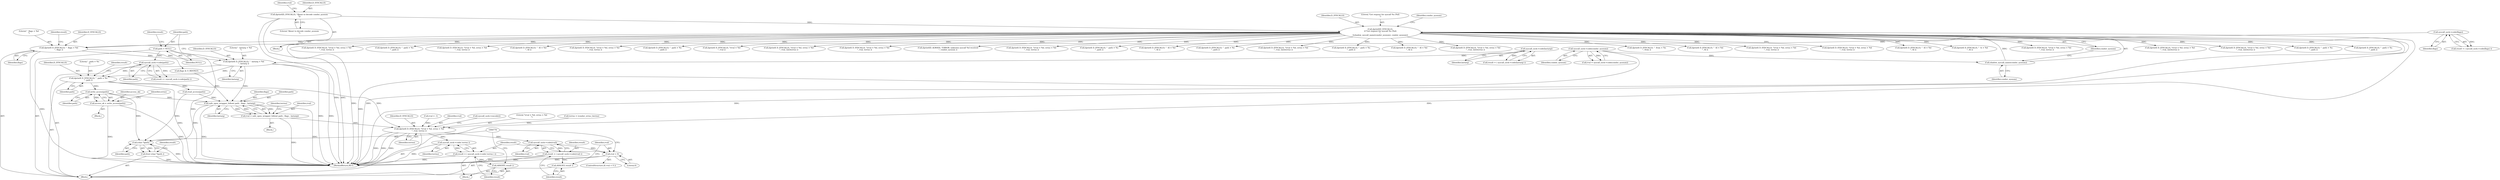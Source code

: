 digraph "0_htcondor_5e5571d1a431eb3c61977b6dd6ec90186ef79867_4@API" {
"1000723" [label="(Call,write_access(path))"];
"1000698" [label="(Call,dprintf( D_SYSCALLS, \"  path = %s\n\", path ))"];
"1000687" [label="(Call,dprintf( D_SYSCALLS, \"  lastarg = %d\n\", lastarg ))"];
"1000677" [label="(Call,dprintf( D_SYSCALLS, \"  flags = %d\n\", flags ))"];
"1000224" [label="(Call,dprintf(D_SYSCALLS,\n\t\t\"Got request for syscall %s (%d)\n\",\n\t\tshadow_syscall_name(condor_sysnum), condor_sysnum))"];
"1000158" [label="(Call,dprintf(D_SYSCALLS, \"About to decode condor_sysnum\n\"))"];
"1000227" [label="(Call,shadow_syscall_name(condor_sysnum))"];
"1000163" [label="(Call,syscall_sock->code(condor_sysnum))"];
"1000673" [label="(Call,syscall_sock->code(flags))"];
"1000683" [label="(Call,syscall_sock->code(lastarg))"];
"1000696" [label="(Call,syscall_sock->code(path))"];
"1000691" [label="(Call,path = NULL)"];
"1000721" [label="(Call,access_ok = write_access(path))"];
"1000733" [label="(Call,safe_open_wrapper_follow( path , flags , lastarg))"];
"1000731" [label="(Call,rval = safe_open_wrapper_follow( path , flags , lastarg))"];
"1000751" [label="(Call,dprintf( D_SYSCALLS, \"\trval = %d, errno = %d\n\", rval, terrno ))"];
"1000759" [label="(Call,syscall_sock->code(rval))"];
"1000757" [label="(Call,result = ( syscall_sock->code(rval) ))"];
"1000761" [label="(Call,ASSERT( result ))"];
"1000764" [label="(Call,rval < 0)"];
"1000770" [label="(Call,syscall_sock->code( terrno ))"];
"1000768" [label="(Call,result = ( syscall_sock->code( terrno ) ))"];
"1000772" [label="(Call,ASSERT( result ))"];
"1000775" [label="(Call,(char *)path)"];
"1000774" [label="(Call,free( (char *)path ))"];
"1000637" [label="(Call,dprintf( D_SYSCALLS, \"\trval = %d, errno = %d\n\", rval, terrno ))"];
"1001470" [label="(Call,dprintf( D_SYSCALLS, \"  path = %s\n\", path ))"];
"1000739" [label="(Call,rval = -1)"];
"1000730" [label="(Block,)"];
"1000227" [label="(Call,shadow_syscall_name(condor_sysnum))"];
"1000765" [label="(Identifier,rval)"];
"1000668" [label="(Block,)"];
"1000673" [label="(Call,syscall_sock->code(flags))"];
"1000701" [label="(Identifier,path)"];
"1001339" [label="(Call,dprintf( D_SYSCALLS, \"\trval = %d, errno = %d\n\", rval, terrno ))"];
"1000767" [label="(Block,)"];
"1000736" [label="(Identifier,lastarg)"];
"1000779" [label="(Identifier,result)"];
"1000679" [label="(Literal,\"  flags = %d\n\")"];
"1000793" [label="(Call,dprintf( D_SYSCALLS, \"  fd = %d\n\", fd ))"];
"1000687" [label="(Call,dprintf( D_SYSCALLS, \"  lastarg = %d\n\", lastarg ))"];
"1000770" [label="(Call,syscall_sock->code( terrno ))"];
"1000161" [label="(Call,rval = syscall_sock->code(condor_sysnum))"];
"1000374" [label="(Call,dprintf( D_SYSCALLS, \"\trval = %d, errno = %d\n\", rval, terrno ))"];
"1000107" [label="(Block,)"];
"1000690" [label="(Identifier,lastarg)"];
"1002289" [label="(Call,dprintf( D_SYSCALLS, \"  path = %s\n\", path ))"];
"1001682" [label="(Call,dprintf( D_SYSCALLS, \"\trval = %d\n\", rval ))"];
"1001623" [label="(Call,dprintf( D_SYSCALLS, \"\trval = %d, errno = %d\n\", rval, (int)terrno ))"];
"1000723" [label="(Call,write_access(path))"];
"1000733" [label="(Call,safe_open_wrapper_follow( path , flags , lastarg))"];
"1000731" [label="(Call,rval = safe_open_wrapper_follow( path , flags , lastarg))"];
"1000751" [label="(Call,dprintf( D_SYSCALLS, \"\trval = %d, errno = %d\n\", rval, terrno ))"];
"1000735" [label="(Identifier,flags)"];
"1000773" [label="(Identifier,result)"];
"1000589" [label="(Call,dprintf( D_SYSCALLS, \"\trval = %d, errno = %d\n\", rval, terrno ))"];
"1000758" [label="(Identifier,result)"];
"1000689" [label="(Literal,\"  lastarg = %d\n\")"];
"1002463" [label="(Call,dprintf(D_ALWAYS, \"ERROR: unknown syscall %d received\n\", condor_sysnum ))"];
"1000732" [label="(Identifier,rval)"];
"1000441" [label="(Call,dprintf( D_SYSCALLS, \"\trval = %d, errno = %d\n\", rval, terrno ))"];
"1000747" [label="(Identifier,terrno)"];
"1000682" [label="(Identifier,result)"];
"1000681" [label="(Call,result = ( syscall_sock->code(lastarg) ))"];
"1000717" [label="(Call,read_access(path))"];
"1000761" [label="(Call,ASSERT( result ))"];
"1000768" [label="(Call,result = ( syscall_sock->code( terrno ) ))"];
"1000691" [label="(Call,path = NULL)"];
"1000711" [label="(Call,flags & O_RDONLY)"];
"1001141" [label="(Call,dprintf( D_SYSCALLS, \"  path = %s\n\", path ))"];
"1000775" [label="(Call,(char *)path)"];
"1000225" [label="(Identifier,D_SYSCALLS)"];
"1000162" [label="(Identifier,rval)"];
"1000699" [label="(Identifier,D_SYSCALLS)"];
"1000680" [label="(Identifier,flags)"];
"1000754" [label="(Identifier,rval)"];
"1000697" [label="(Identifier,path)"];
"1000160" [label="(Literal,\"About to decode condor_sysnum\n\")"];
"1000700" [label="(Literal,\"  path = %s\n\")"];
"1000164" [label="(Identifier,condor_sysnum)"];
"1000756" [label="(Call,syscall_sock->encode())"];
"1000696" [label="(Call,syscall_sock->code(path))"];
"1000755" [label="(Identifier,terrno)"];
"1000692" [label="(Identifier,path)"];
"1000695" [label="(Identifier,result)"];
"1001055" [label="(Call,dprintf( D_SYSCALLS, \"  fd = %d\n\", fd ))"];
"1000774" [label="(Call,free( (char *)path ))"];
"1002373" [label="(Call,dprintf( D_SYSCALLS, \"  path = %s\n\", path ))"];
"1000694" [label="(Call,result = ( syscall_sock->code(path) ))"];
"1001730" [label="(Call,dprintf( D_SYSCALLS, \"\trval = %d, errno = %d\n\", rval, (int)terrno ))"];
"1000688" [label="(Identifier,D_SYSCALLS)"];
"1000677" [label="(Call,dprintf( D_SYSCALLS, \"  flags = %d\n\", flags ))"];
"1002472" [label="(MethodReturn,RET)"];
"1000753" [label="(Literal,\"\trval = %d, errno = %d\n\")"];
"1000693" [label="(Identifier,NULL)"];
"1000763" [label="(ControlStructure,if( rval < 0 ))"];
"1001380" [label="(Call,dprintf( D_SYSCALLS, \"  path = %s\n\", path ))"];
"1000678" [label="(Identifier,D_SYSCALLS)"];
"1000721" [label="(Call,access_ok = write_access(path))"];
"1000853" [label="(Call,dprintf( D_SYSCALLS, \"  fd = %d\n\", fd ))"];
"1001885" [label="(Call,dprintf( D_SYSCALLS, \"\trval = %d, errno = %d\n\", rval, (int)terrno ))"];
"1000226" [label="(Literal,\"Got request for syscall %s (%d)\n\")"];
"1000746" [label="(Call,terrno = (condor_errno_t)errno)"];
"1001225" [label="(Call,dprintf( D_SYSCALLS, \"  from = %s\n\", from ))"];
"1000159" [label="(Identifier,D_SYSCALLS)"];
"1000955" [label="(Call,dprintf( D_SYSCALLS, \"  fd = %d\n\", fd ))"];
"1000674" [label="(Identifier,flags)"];
"1000530" [label="(Call,dprintf( D_SYSCALLS, \"\trval = %d, errno = %d\n\", rval, terrno ))"];
"1000752" [label="(Identifier,D_SYSCALLS)"];
"1000777" [label="(Identifier,path)"];
"1000319" [label="(Call,dprintf( D_SYSCALLS, \"\trval = %d, errno = %d\n\", rval, terrno ))"];
"1000231" [label="(Identifier,condor_sysnum)"];
"1002018" [label="(Call,dprintf( D_SYSCALLS, \"  fd = %d\n\", fd ))"];
"1000703" [label="(Identifier,result)"];
"1000158" [label="(Call,dprintf(D_SYSCALLS, \"About to decode condor_sysnum\n\"))"];
"1000683" [label="(Call,syscall_sock->code(lastarg))"];
"1000769" [label="(Identifier,result)"];
"1001542" [label="(Call,dprintf( D_SYSCALLS, \"  fs = %d\n\", fd ))"];
"1000228" [label="(Identifier,condor_sysnum)"];
"1000671" [label="(Call,result = ( syscall_sock->code(flags) ))"];
"1000698" [label="(Call,dprintf( D_SYSCALLS, \"  path = %s\n\", path ))"];
"1000261" [label="(Call,dprintf( D_SYSCALLS, \"\trval = %d, errno = %d\n\", rval, terrno ))"];
"1000772" [label="(Call,ASSERT( result ))"];
"1000229" [label="(Identifier,condor_sysnum)"];
"1000163" [label="(Call,syscall_sock->code(condor_sysnum))"];
"1000764" [label="(Call,rval < 0)"];
"1001814" [label="(Call,dprintf( D_SYSCALLS, \"\trval = %d, errno = %d\n\", rval, (int)terrno ))"];
"1000224" [label="(Call,dprintf(D_SYSCALLS,\n\t\t\"Got request for syscall %s (%d)\n\",\n\t\tshadow_syscall_name(condor_sysnum), condor_sysnum))"];
"1001961" [label="(Call,dprintf( D_SYSCALLS, \"\trval = %d, errno = %d\n\", rval, (int)terrno ))"];
"1000757" [label="(Call,result = ( syscall_sock->code(rval) ))"];
"1002112" [label="(Call,dprintf( D_SYSCALLS, \"  path = %s\n\", path ))"];
"1000720" [label="(Block,)"];
"1000684" [label="(Identifier,lastarg)"];
"1000734" [label="(Identifier,path)"];
"1000724" [label="(Identifier,path)"];
"1000760" [label="(Identifier,rval)"];
"1000766" [label="(Literal,0)"];
"1000759" [label="(Call,syscall_sock->code(rval))"];
"1002215" [label="(Call,dprintf( D_SYSCALLS, \"  path = %s\n\", path ))"];
"1000722" [label="(Identifier,access_ok)"];
"1000726" [label="(Identifier,errno)"];
"1000762" [label="(Identifier,result)"];
"1000771" [label="(Identifier,terrno)"];
"1000723" -> "1000721"  [label="AST: "];
"1000723" -> "1000724"  [label="CFG: "];
"1000724" -> "1000723"  [label="AST: "];
"1000721" -> "1000723"  [label="CFG: "];
"1000723" -> "1000721"  [label="DDG: "];
"1000698" -> "1000723"  [label="DDG: "];
"1000723" -> "1000733"  [label="DDG: "];
"1000723" -> "1000775"  [label="DDG: "];
"1000698" -> "1000668"  [label="AST: "];
"1000698" -> "1000701"  [label="CFG: "];
"1000699" -> "1000698"  [label="AST: "];
"1000700" -> "1000698"  [label="AST: "];
"1000701" -> "1000698"  [label="AST: "];
"1000703" -> "1000698"  [label="CFG: "];
"1000698" -> "1002472"  [label="DDG: "];
"1000687" -> "1000698"  [label="DDG: "];
"1000696" -> "1000698"  [label="DDG: "];
"1000698" -> "1000717"  [label="DDG: "];
"1000698" -> "1000751"  [label="DDG: "];
"1000687" -> "1000668"  [label="AST: "];
"1000687" -> "1000690"  [label="CFG: "];
"1000688" -> "1000687"  [label="AST: "];
"1000689" -> "1000687"  [label="AST: "];
"1000690" -> "1000687"  [label="AST: "];
"1000692" -> "1000687"  [label="CFG: "];
"1000687" -> "1002472"  [label="DDG: "];
"1000687" -> "1002472"  [label="DDG: "];
"1000677" -> "1000687"  [label="DDG: "];
"1000683" -> "1000687"  [label="DDG: "];
"1000687" -> "1000733"  [label="DDG: "];
"1000677" -> "1000668"  [label="AST: "];
"1000677" -> "1000680"  [label="CFG: "];
"1000678" -> "1000677"  [label="AST: "];
"1000679" -> "1000677"  [label="AST: "];
"1000680" -> "1000677"  [label="AST: "];
"1000682" -> "1000677"  [label="CFG: "];
"1000677" -> "1002472"  [label="DDG: "];
"1000224" -> "1000677"  [label="DDG: "];
"1000673" -> "1000677"  [label="DDG: "];
"1000677" -> "1000711"  [label="DDG: "];
"1000224" -> "1000107"  [label="AST: "];
"1000224" -> "1000229"  [label="CFG: "];
"1000225" -> "1000224"  [label="AST: "];
"1000226" -> "1000224"  [label="AST: "];
"1000227" -> "1000224"  [label="AST: "];
"1000229" -> "1000224"  [label="AST: "];
"1000231" -> "1000224"  [label="CFG: "];
"1000224" -> "1002472"  [label="DDG: "];
"1000224" -> "1002472"  [label="DDG: "];
"1000224" -> "1002472"  [label="DDG: "];
"1000224" -> "1002472"  [label="DDG: "];
"1000158" -> "1000224"  [label="DDG: "];
"1000227" -> "1000224"  [label="DDG: "];
"1000224" -> "1000261"  [label="DDG: "];
"1000224" -> "1000319"  [label="DDG: "];
"1000224" -> "1000374"  [label="DDG: "];
"1000224" -> "1000441"  [label="DDG: "];
"1000224" -> "1000530"  [label="DDG: "];
"1000224" -> "1000589"  [label="DDG: "];
"1000224" -> "1000637"  [label="DDG: "];
"1000224" -> "1000793"  [label="DDG: "];
"1000224" -> "1000853"  [label="DDG: "];
"1000224" -> "1000955"  [label="DDG: "];
"1000224" -> "1001055"  [label="DDG: "];
"1000224" -> "1001141"  [label="DDG: "];
"1000224" -> "1001225"  [label="DDG: "];
"1000224" -> "1001339"  [label="DDG: "];
"1000224" -> "1001380"  [label="DDG: "];
"1000224" -> "1001470"  [label="DDG: "];
"1000224" -> "1001542"  [label="DDG: "];
"1000224" -> "1001623"  [label="DDG: "];
"1000224" -> "1001682"  [label="DDG: "];
"1000224" -> "1001730"  [label="DDG: "];
"1000224" -> "1001814"  [label="DDG: "];
"1000224" -> "1001885"  [label="DDG: "];
"1000224" -> "1001961"  [label="DDG: "];
"1000224" -> "1002018"  [label="DDG: "];
"1000224" -> "1002112"  [label="DDG: "];
"1000224" -> "1002215"  [label="DDG: "];
"1000224" -> "1002289"  [label="DDG: "];
"1000224" -> "1002373"  [label="DDG: "];
"1000224" -> "1002463"  [label="DDG: "];
"1000158" -> "1000107"  [label="AST: "];
"1000158" -> "1000160"  [label="CFG: "];
"1000159" -> "1000158"  [label="AST: "];
"1000160" -> "1000158"  [label="AST: "];
"1000162" -> "1000158"  [label="CFG: "];
"1000158" -> "1002472"  [label="DDG: "];
"1000158" -> "1002472"  [label="DDG: "];
"1000227" -> "1000228"  [label="CFG: "];
"1000228" -> "1000227"  [label="AST: "];
"1000229" -> "1000227"  [label="CFG: "];
"1000163" -> "1000227"  [label="DDG: "];
"1000163" -> "1000161"  [label="AST: "];
"1000163" -> "1000164"  [label="CFG: "];
"1000164" -> "1000163"  [label="AST: "];
"1000161" -> "1000163"  [label="CFG: "];
"1000163" -> "1002472"  [label="DDG: "];
"1000163" -> "1000161"  [label="DDG: "];
"1000673" -> "1000671"  [label="AST: "];
"1000673" -> "1000674"  [label="CFG: "];
"1000674" -> "1000673"  [label="AST: "];
"1000671" -> "1000673"  [label="CFG: "];
"1000673" -> "1000671"  [label="DDG: "];
"1000683" -> "1000681"  [label="AST: "];
"1000683" -> "1000684"  [label="CFG: "];
"1000684" -> "1000683"  [label="AST: "];
"1000681" -> "1000683"  [label="CFG: "];
"1000683" -> "1000681"  [label="DDG: "];
"1000696" -> "1000694"  [label="AST: "];
"1000696" -> "1000697"  [label="CFG: "];
"1000697" -> "1000696"  [label="AST: "];
"1000694" -> "1000696"  [label="CFG: "];
"1000696" -> "1000694"  [label="DDG: "];
"1000691" -> "1000696"  [label="DDG: "];
"1000691" -> "1000668"  [label="AST: "];
"1000691" -> "1000693"  [label="CFG: "];
"1000692" -> "1000691"  [label="AST: "];
"1000693" -> "1000691"  [label="AST: "];
"1000695" -> "1000691"  [label="CFG: "];
"1000691" -> "1002472"  [label="DDG: "];
"1000721" -> "1000720"  [label="AST: "];
"1000722" -> "1000721"  [label="AST: "];
"1000726" -> "1000721"  [label="CFG: "];
"1000721" -> "1002472"  [label="DDG: "];
"1000721" -> "1002472"  [label="DDG: "];
"1000733" -> "1000731"  [label="AST: "];
"1000733" -> "1000736"  [label="CFG: "];
"1000734" -> "1000733"  [label="AST: "];
"1000735" -> "1000733"  [label="AST: "];
"1000736" -> "1000733"  [label="AST: "];
"1000731" -> "1000733"  [label="CFG: "];
"1000733" -> "1002472"  [label="DDG: "];
"1000733" -> "1002472"  [label="DDG: "];
"1000733" -> "1000731"  [label="DDG: "];
"1000733" -> "1000731"  [label="DDG: "];
"1000733" -> "1000731"  [label="DDG: "];
"1000717" -> "1000733"  [label="DDG: "];
"1000711" -> "1000733"  [label="DDG: "];
"1000733" -> "1000775"  [label="DDG: "];
"1000731" -> "1000730"  [label="AST: "];
"1000732" -> "1000731"  [label="AST: "];
"1000747" -> "1000731"  [label="CFG: "];
"1000731" -> "1002472"  [label="DDG: "];
"1000731" -> "1000751"  [label="DDG: "];
"1000751" -> "1000668"  [label="AST: "];
"1000751" -> "1000755"  [label="CFG: "];
"1000752" -> "1000751"  [label="AST: "];
"1000753" -> "1000751"  [label="AST: "];
"1000754" -> "1000751"  [label="AST: "];
"1000755" -> "1000751"  [label="AST: "];
"1000756" -> "1000751"  [label="CFG: "];
"1000751" -> "1002472"  [label="DDG: "];
"1000751" -> "1002472"  [label="DDG: "];
"1000751" -> "1002472"  [label="DDG: "];
"1000739" -> "1000751"  [label="DDG: "];
"1000746" -> "1000751"  [label="DDG: "];
"1000751" -> "1000759"  [label="DDG: "];
"1000751" -> "1000770"  [label="DDG: "];
"1000759" -> "1000757"  [label="AST: "];
"1000759" -> "1000760"  [label="CFG: "];
"1000760" -> "1000759"  [label="AST: "];
"1000757" -> "1000759"  [label="CFG: "];
"1000759" -> "1000757"  [label="DDG: "];
"1000759" -> "1000764"  [label="DDG: "];
"1000757" -> "1000668"  [label="AST: "];
"1000758" -> "1000757"  [label="AST: "];
"1000762" -> "1000757"  [label="CFG: "];
"1000757" -> "1002472"  [label="DDG: "];
"1000757" -> "1000761"  [label="DDG: "];
"1000761" -> "1000668"  [label="AST: "];
"1000761" -> "1000762"  [label="CFG: "];
"1000762" -> "1000761"  [label="AST: "];
"1000765" -> "1000761"  [label="CFG: "];
"1000764" -> "1000763"  [label="AST: "];
"1000764" -> "1000766"  [label="CFG: "];
"1000765" -> "1000764"  [label="AST: "];
"1000766" -> "1000764"  [label="AST: "];
"1000769" -> "1000764"  [label="CFG: "];
"1000776" -> "1000764"  [label="CFG: "];
"1000764" -> "1002472"  [label="DDG: "];
"1000764" -> "1002472"  [label="DDG: "];
"1000770" -> "1000768"  [label="AST: "];
"1000770" -> "1000771"  [label="CFG: "];
"1000771" -> "1000770"  [label="AST: "];
"1000768" -> "1000770"  [label="CFG: "];
"1000770" -> "1002472"  [label="DDG: "];
"1000770" -> "1000768"  [label="DDG: "];
"1000768" -> "1000767"  [label="AST: "];
"1000769" -> "1000768"  [label="AST: "];
"1000773" -> "1000768"  [label="CFG: "];
"1000768" -> "1002472"  [label="DDG: "];
"1000768" -> "1000772"  [label="DDG: "];
"1000772" -> "1000767"  [label="AST: "];
"1000772" -> "1000773"  [label="CFG: "];
"1000773" -> "1000772"  [label="AST: "];
"1000776" -> "1000772"  [label="CFG: "];
"1000775" -> "1000774"  [label="AST: "];
"1000775" -> "1000777"  [label="CFG: "];
"1000776" -> "1000775"  [label="AST: "];
"1000777" -> "1000775"  [label="AST: "];
"1000774" -> "1000775"  [label="CFG: "];
"1000775" -> "1002472"  [label="DDG: "];
"1000775" -> "1000774"  [label="DDG: "];
"1000717" -> "1000775"  [label="DDG: "];
"1000774" -> "1000668"  [label="AST: "];
"1000779" -> "1000774"  [label="CFG: "];
"1000774" -> "1002472"  [label="DDG: "];
}
